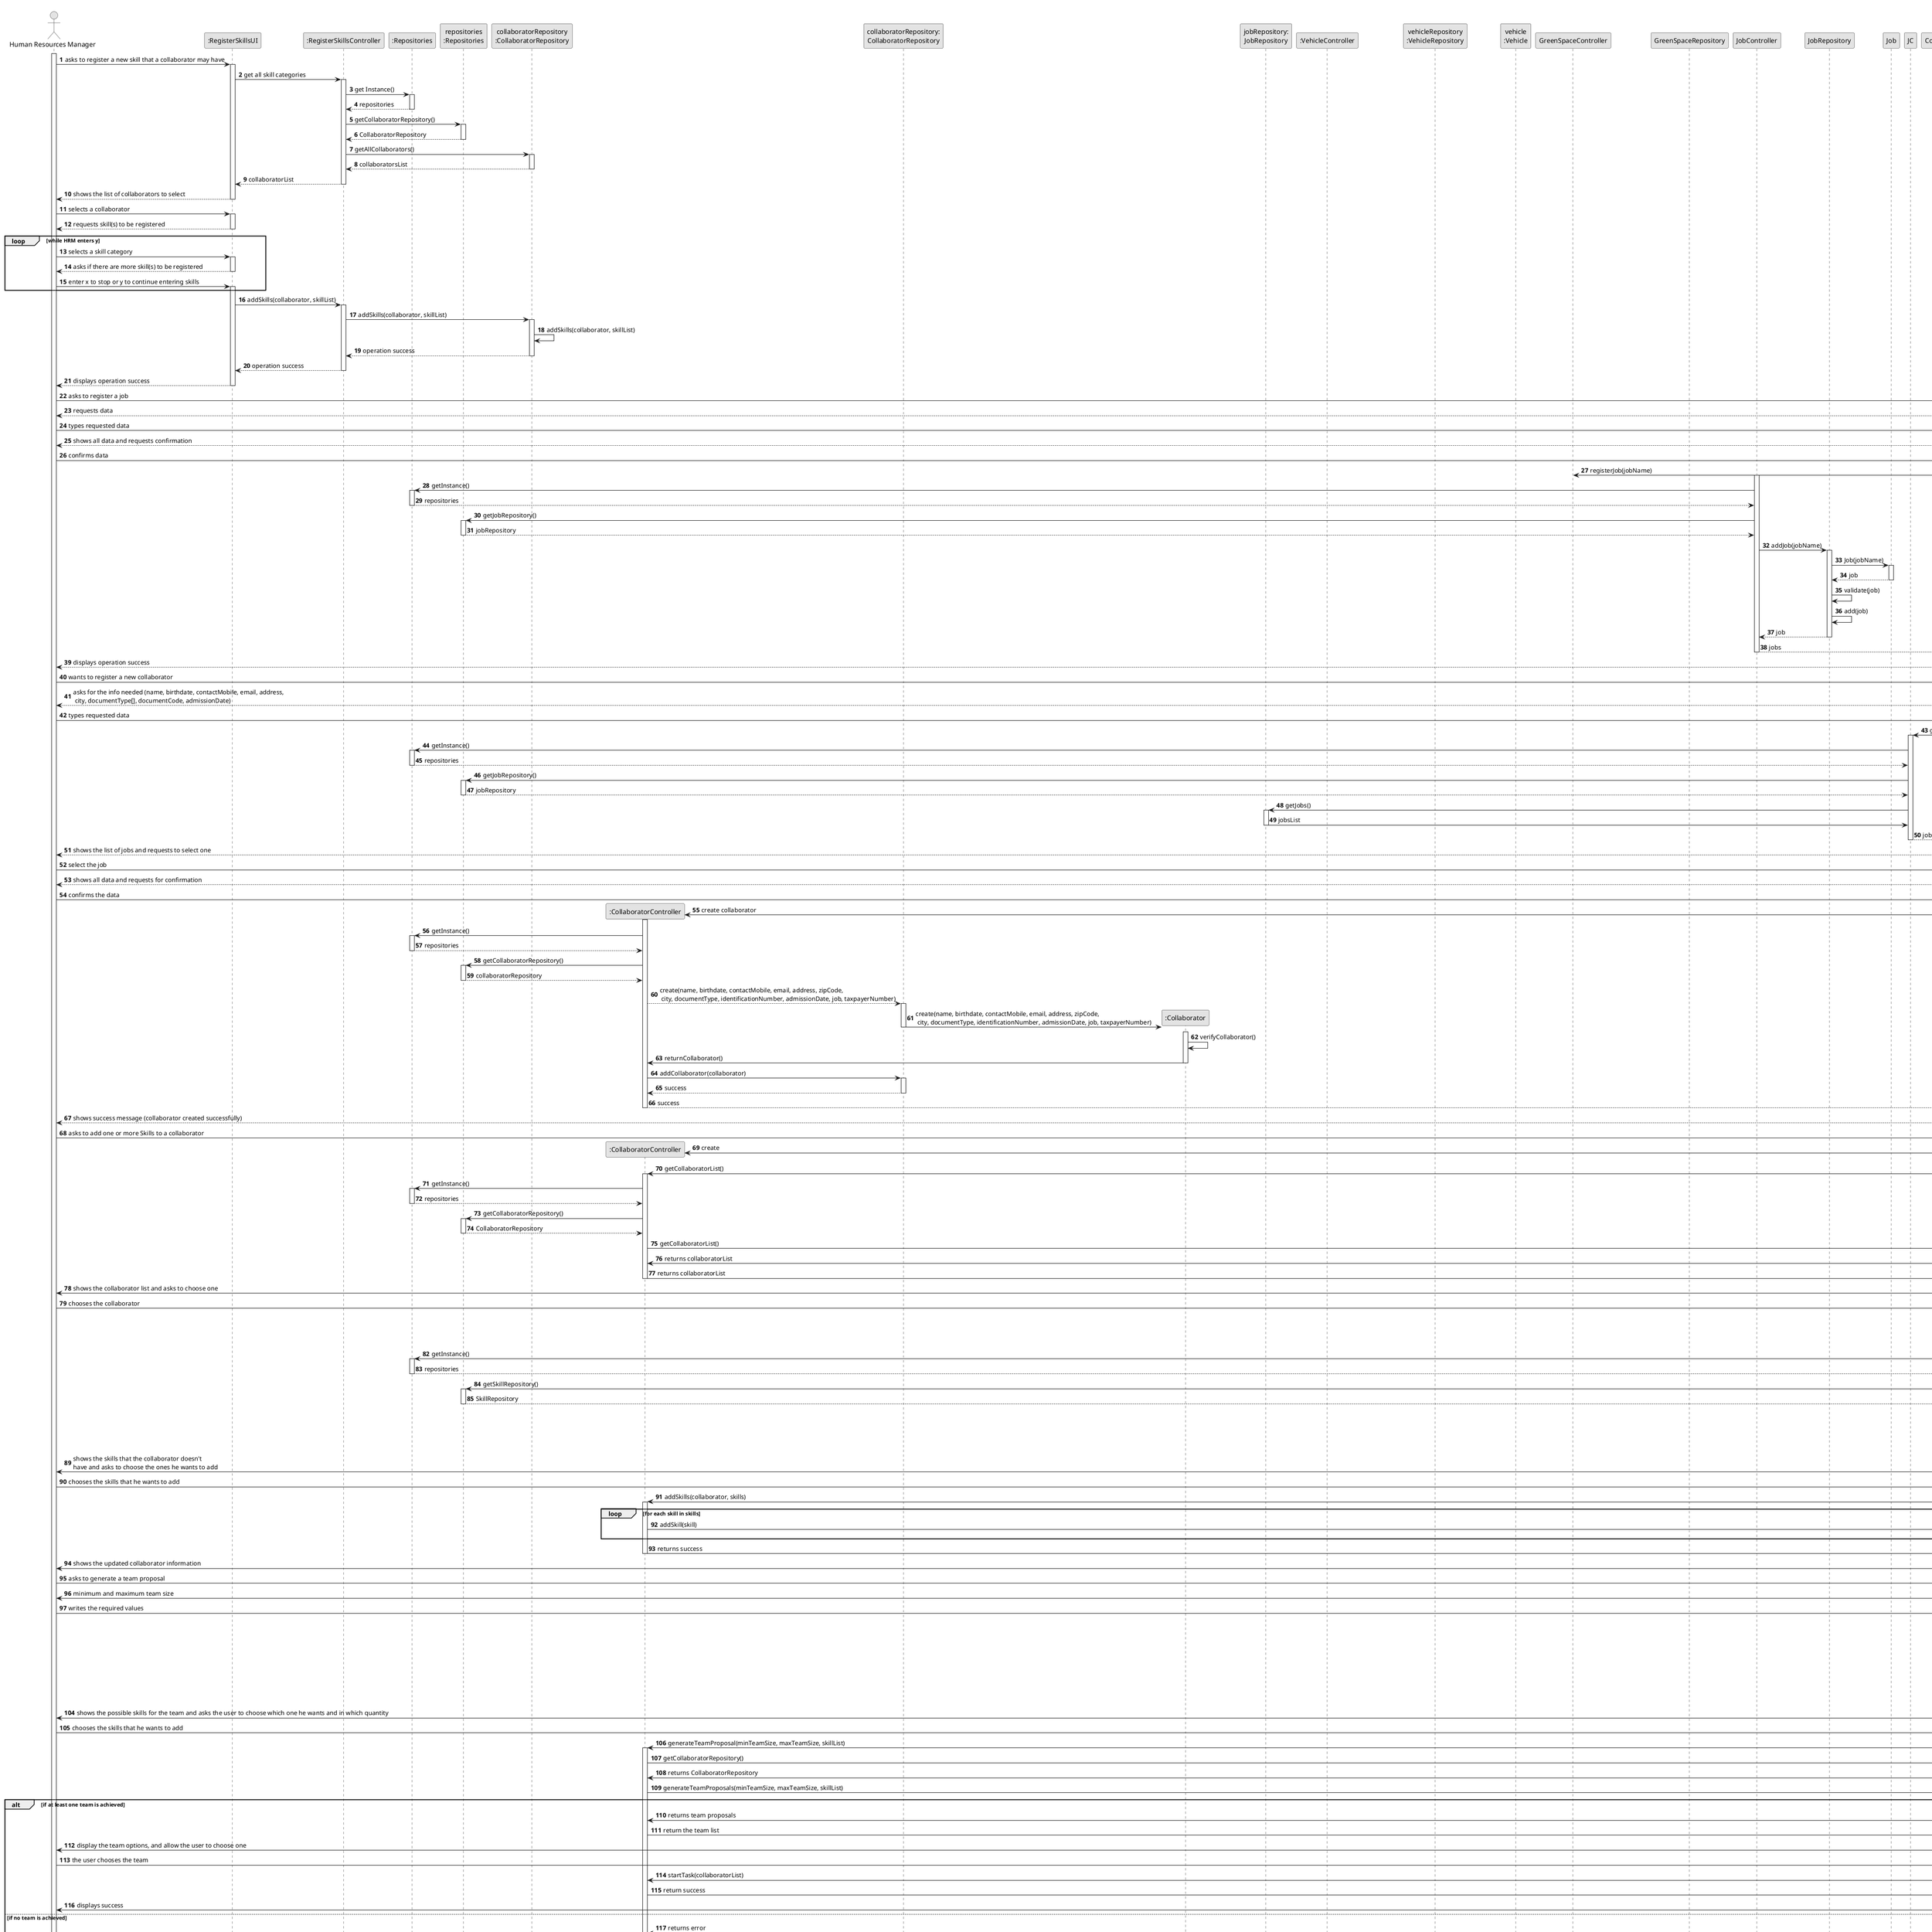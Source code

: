 @startuml
'https://plantuml.com/sequence-diagram
skinparam monochrome true
skinparam packageStyle rectangle
skinparam shadowing false

autonumber

'hide footbox
actor "Human Resources Manager" as HRM
participant ":RegisterSkillsUI" as RSUI
participant ":RegisterSkillsController" as RSC
participant ":Repositories" as RepositorySingleton
participant "repositories\n:Repositories" as PLAT
participant "collaboratorRepository\n:CollaboratorRepository" as TCR
participant ":RegisterCollaboratorUI" as UI
participant ":CollaboratorController" as CollaboratorController
participant "collaboratorRepository:\nCollaboratorRepository" as CLBREP
participant ":Collaborator" as CLB
participant "jobRepository:\nJobRepository" as jobRepository


participant ":RegisterVehicleUI" as UI
participant ":VehicleController" as VehicleController
participant "vehicleRepository\n:VehicleRepository" as vehicleRep
participant "vehicle\n:Vehicle" as vehicle
participant "GreenSpaceController" as GreenSpaceController
participant "GreenSpaceRepository" as GreenSpaceRepository



activate HRM
HRM -> RSUI: asks to register a new skill that a collaborator may have
activate RSUI
    RSUI -> RSC: get all skill categories
    activate RSC
        RSC -> RepositorySingleton: get Instance()
        activate RepositorySingleton
        RSC <-- RepositorySingleton: repositories
        deactivate RepositorySingleton
        RSC -> PLAT: getCollaboratorRepository()
        activate PLAT
        RSC <-- PLAT: CollaboratorRepository
        deactivate PLAT
        RSC -> TCR: getAllCollaborators()
        activate TCR
        RSC <-- TCR: collaboratorsList
        deactivate TCR
    RSUI <-- RSC: collaboratorList
    deactivate RSC
HRM <-- RSUI : shows the list of collaborators to select
deactivate RSUI
HRM -> RSUI: selects a collaborator
activate RSUI
RSUI --> HRM: requests skill(s) to be registered

loop while HRM enters y
deactivate RSUI
HRM -> RSUI: selects a skill category
activate RSUI
HRM <-- RSUI: asks if there are more skill(s) to be registered
deactivate RSUI
HRM -> RSUI: enter x to stop or y to continue entering skills
activate RSUI
end
    RSUI -> RSC: addSkills(collaborator, skillList)
    activate RSC
        RSC -> TCR  : addSkills(collaborator, skillList)
        activate TCR
            TCR -> TCR  : addSkills(collaborator, skillList)
            RSC <-- TCR : operation success
        deactivate TCR
        RSUI <-- RSC: operation success
    deactivate RSC
HRM <-- RSUI: displays operation success
deactivate RSUI



    HRM -> UI : asks to register a job
    activate UI



        UI --> HRM : requests data
    deactivate UI



    HRM -> UI : types requested data
    activate UI



        UI --> HRM : shows all data and requests confirmation
    deactivate UI

    HRM -> UI : confirms data
    activate UI
    UI -> GreenSpaceController: registerJob(jobName)
            activate JobController
                JobController -> RepositorySingleton : getInstance()
                activate RepositorySingleton
                    RepositorySingleton --> JobController : repositories
                deactivate RepositorySingleton

                JobController -> PLAT : getJobRepository()
                activate PLAT
                PLAT --> JobController : jobRepository
                deactivate PLAT

                JobController -> JobRepository : addJob(jobName)
                activate JobRepository

                JobRepository -> Job : Job(jobName)
                activate Job
                Job --> JobRepository : job
                deactivate Job

                JobRepository -> JobRepository : validate(job)

                JobRepository -> JobRepository : add(job)


                JobRepository --> JobController : job
                deactivate JobRepository
                JobController --> UI : jobs

            deactivate JobController

        UI --> HRM : displays operation success
    deactivate UI




           HRM -> UI : wants to register a new collaborator
           activate UI

           UI --> HRM : asks for the info needed (name, birthdate, contactMobile, email, address, \n city, documentType[], documentCode, admissionDate)
           deactivate UI

           HRM -> UI : types requested data
           activate UI

           UI -> JC: get job list





           activate JC

               JC -> RepositorySingleton : getInstance()
               activate RepositorySingleton

               RepositorySingleton --> JC : repositories
               deactivate RepositorySingleton

               JC -> PLAT : getJobRepository()
               activate PLAT

               PLAT -->  JC: jobRepository
               deactivate PLAT

               JC -> jobRepository : getJobs()
               activate jobRepository

               jobRepository -> JC : jobsList
               deactivate jobRepository


               JC --> UI : job list

           deactivate JC



           UI --> HRM : shows the list of jobs and requests to select one
           deactivate UI


           HRM -> UI : select the job
           activate UI

           UI --> HRM: shows all data and requests for confirmation
           deactivate UI

           HRM -> UI: confirms the data
           activate UI

           UI -> CollaboratorController** : create collaborator


           activate CollaboratorController

               CollaboratorController -> RepositorySingleton : getInstance()
               activate RepositorySingleton

               RepositorySingleton --> CollaboratorController : repositories
               deactivate RepositorySingleton

               CollaboratorController -> PLAT : getCollaboratorRepository()
               activate PLAT

               PLAT -->  CollaboratorController: collaboratorRepository
               deactivate PLAT

               CollaboratorController --> CLBREP : create(name, birthdate, contactMobile, email, address, zipCode,\n city, documentType, identificationNumber, admissionDate, job, taxpayerNumber)


               activate CLBREP
               CLBREP->CLB** : create(name, birthdate, contactMobile, email, address, zipCode,\n city, documentType, identificationNumber, admissionDate, job, taxpayerNumber)

               deactivate CLBREP


               activate CLB
                       CLB -> CLB : verifyCollaborator()

                       CLB -> CollaboratorController : returnCollaborator()
                   deactivate CLB

                   CollaboratorController -> CLBREP: addCollaborator(collaborator)

                   activate CLBREP

                      CLBREP --> CollaboratorController : success
                   deactivate CLBREP

                   CollaboratorController --> UI : success
           deactivate CollaboratorController

           UI --> HRM : shows success message (collaborator created successfully)
           deactivate UI




    HRM -> UI : asks to add one or more Skills to a collaborator
    activate UI
    UI -> CollaboratorController** : create
       UI -> CollaboratorController: getCollaboratorList()
       activate CollaboratorController
                       CollaboratorController -> RepositorySingleton : getInstance()
                       activate RepositorySingleton

                           RepositorySingleton --> CollaboratorController: repositories
                       deactivate RepositorySingleton

                       CollaboratorController -> PLAT : getCollaboratorRepository()
                       activate PLAT

                           PLAT --> CollaboratorController: CollaboratorRepository
                       deactivate PLAT



                       CollaboratorController -> CollaboratorRepository : getCollaboratorList()
                       activate CollaboratorRepository

                    CollaboratorRepository -> CollaboratorController: returns collaboratorList
                deactivate CollaboratorRepository
           CollaboratorController -> UI: returns collaboratorList
       deactivate CollaboratorController
       UI -> HRM: shows the collaborator list and asks to choose one
    deactivate UI
    HRM -> UI : chooses the collaborator

    activate UI
        UI -> SkillCTRL** : create
        UI -> SkillCTRL : getSkills()
        activate SkillCTRL
        SkillCTRL -> RepositorySingleton : getInstance()
             activate RepositorySingleton

                  RepositorySingleton --> SkillCTRL: repositories
             deactivate RepositorySingleton
            SkillCTRL -> PLAT : getSkillRepository()
            activate PLAT
            PLAT --> SkillCTRL: SkillRepository
            deactivate PLAT
            SkillCTRL -> SkillRepository: getSkillsThatTheCollaboratorDoesNotHave(collaborator)
            activate SkillRepository
                SkillRepository -> SkillCTRL: returns skills
            deactivate SkillRepository

            SkillCTRL -> UI: returns skills
            deactivate SkillCTRL

        UI -> HRM: shows the skills that the collaborator doesn't \nhave and asks to choose the ones he wants to add
    deactivate UI
    HRM -> UI: chooses the skills that he wants to add

    activate UI
        UI -> CollaboratorController: addSkills(collaborator, skills)
        activate CollaboratorController
        loop for each skill in skills
            CollaboratorController -> Collaborator** : addSkill(skill)
        end
        CollaboratorController -> UI: returns success
    deactivate CollaboratorController
    UI -> HRM: shows the updated collaborator information
    deactivate UI


    HRM -> UI : asks to generate a team proposal
    activate UI
        UI -> HRM: minimum and maximum team size
    deactivate UI
    HRM -> UI : writes the required values

    activate UI
        UI -> SkillCTRL: getSkillList()
        activate SkillCTRL
            SkillCTRL -> Repos: getSkillRepository()
            activate Repos
                Repos -> SkillCTRL: returns SkillRepository
            deactivate Repos
            SkillCTRL -> SkillRepository: getSkills()
            activate SkillRepository
                SkillRepository -> SkillCTRL: returns skills
            deactivate SkillRepository
            SkillCTRL -> UI: returns skills
        deactivate SkillCTRL

        UI -> HRM: shows the possible skills for the team and asks the user to choose which one he wants and in which quantity
    deactivate UI
    HRM -> UI: chooses the skills that he wants to add

    activate UI
        UI -> CollaboratorController: generateTeamProposal(minTeamSize, maxTeamSize, skillList)
        activate CollaboratorController
            CollaboratorController -> Repos: getCollaboratorRepository()
            activate Repos
                Repos -> CollaboratorController: returns CollaboratorRepository
            deactivate Repos
            CollaboratorController -> CollaboratorRepository: generateTeamProposals(minTeamSize, maxTeamSize, skillList)
            activate CollaboratorRepository
               alt if at least one team is achieved
                CollaboratorRepository -> CollaboratorController: returns team proposals
                    CollaboratorController -> UI: return the team list
                    UI -> HRM: display the team options, and allow the user to choose one
                    HRM -> UI:  the user chooses the team
                    UI -> CollaboratorController: startTask(collaboratorList)
                    CollaboratorController -> UI: return success
                    UI -> HRM: displays success
               else if no team is achieved
                    CollaboratorRepository -> CollaboratorController: returns error
            deactivate CollaboratorRepository
                    CollaboratorController -> UI: return error that no team was possible
                    UI -> HRM: display the error
                end
        deactivate CollaboratorController
    deactivate UI
deactivate HRM


actor "Fleet Manager (FM)" as FM

activate FM

        FM -> UI : requests to register a new vehicleRep
        activate UI

        UI --> FM : asks for vehicle plate

        deactivate UI
        FM -> UI : types vehicle plate
        activate UI
        UI -> UI : validates vehicle plate
'            UI --> ADM : requests data (reference, description,  informal \n description, technical description, duration, cost)
            UI -> VehicleController : getVehicleByPlate(plate)
            activate VehicleController
           VehicleController ->RepositorySingleton : getInstance()
                                        activate RepositorySingleton

                                            RepositorySingleton --> VehicleController: repositories
                                        deactivate RepositorySingleton

                                       VehicleController ->PLAT : getVehicleRepository()
                                        activate PLAT

                                            PLAT -> VehicleController : vehicleRepository
                                        deactivate PLAT
           VehicleController ->vehicleRep : getVehicleByPlate(plate)
            activate vehicleRep

            vehicleRep --> VehicleController : vehicle
            deactivate vehicleRep
            VehicleController --> UI : vehicle
            deactivate VehicleController
        alt vehicle != null
        UI --> FM : informs that vehicle already exists
        else vehicle == null
        UI --> FM : asks for vehicle info (tare weight, gross weight, current Km, \nregister date, acquisition date, maintenance frequency)
        deactivate UI
        FM -> UI : types vehicle info
        activate UI
        UI -> UI : validates vehicle info
        UI -> VehicleController : getVehicleBrandsList()
        activate VehicleController
       VehicleController ->RepositorySingleton : getInstance()
                                    activate RepositorySingleton

                                        RepositorySingleton --> VehicleController: repositories
                                    deactivate RepositorySingleton

                                   VehicleController ->PLAT : getVehicleRepository()
                                    activate PLAT

                                        PLAT -> VehicleController : vehicleRepository
                                    deactivate PLAT
       VehicleController ->vehicleRep : getVehicleBrandsList()
        activate vehicleRep

        vehicleRep --> VehicleController : brandsList
        deactivate vehicleRep
        VehicleController --> UI : brandsList
        deactivate VehicleController
        UI --> FM : asks to select brand
        deactivate UI
        FM -> UI : selects brand
        activate UI
        UI -> VehicleController : getVehicleModelsList(brand)
        activate VehicleController
       VehicleController ->RepositorySingleton : getInstance()
                                    activate RepositorySingleton

                                        RepositorySingleton --> VehicleController: repositories
                                    deactivate RepositorySingleton

                                   VehicleController ->PLAT : getVehicleRepository()
                                    activate PLAT

                                        PLAT -> VehicleController : vehicleRepository
                                    deactivate PLAT
       VehicleController ->vehicleRep : getVehicleModelsList(brand)
        activate vehicleRep
        vehicleRep --> VehicleController : modelsList
        deactivate vehicleRep
        VehicleController --> UI : modelsList
        deactivate VehicleController
        UI --> FM : asks to select model
        deactivate UI
        FM -> UI : selects model
        activate UI
        UI -> VehicleController : getVehicleTypesList(model)
        activate VehicleController
       VehicleController ->RepositorySingleton : getInstance()
                                    activate RepositorySingleton

                                        RepositorySingleton --> VehicleController: repositories
                                    deactivate RepositorySingleton

                                   VehicleController ->PLAT : getVehicleRepository()
                                    activate PLAT

                                        PLAT -> VehicleController : vehicleRepository
                                    deactivate PLAT
       VehicleController ->vehicleRep : getVehicleTypesList(model)
        activate vehicleRep
        vehicleRep --> VehicleController : typesList
        deactivate vehicleRep
        VehicleController --> UI : typesList
        deactivate VehicleController
        UI --> FM : asks to select type
        deactivate UI
        FM -> UI : selects type
        activate UI
        UI --> FM : shows all data and requests confirmation
        deactivate UI
        FM -> UI : confirms data
        activate UI
        UI --> VehicleController : saveNewVehicle(tareWeight, grossWeight, currentKm, \nregisterDate, acquisitionDate, maintenanceFrequency, \nplate, brand, model, type)
        activate VehicleController
        VehicleController --> vehicle : createNewVehicle(tareWeight, grossWeight, currentKm, \nregisterDate, acquisitionDate, maintenanceFrequency, \nplate, brand, model, type)
        activate vehicle
        vehicle --> VehicleController : vehicle
        deactivate vehicle
       VehicleController ->RepositorySingleton : getInstance()
                                    activate RepositorySingleton

                                        RepositorySingleton --> VehicleController: repositories
                                    deactivate RepositorySingleton

                                   VehicleController ->PLAT : getVehicleRepository()
                                    activate PLAT

                                        PLAT -> VehicleController : vehicleRepository
                                    deactivate PLAT
        VehicleController --> vehicleRep : storeVehicle(vehicle)
        activate vehicleRep
        vehicleRep --> VehicleController : success
        deactivate vehicleRep
        VehicleController --> UI : success
        deactivate VehicleController
        UI --> FM : informs that vehicle was registered
        deactivate UI
end


    FM -> UI : requests to list VehicleController needing maintenance
    activate UI

        UI -> VehicleController : getVehiclesList()
        activate VehicleController

       VehicleController ->RepositorySingleton : getInstance()
        activate RepositorySingleton

            RepositorySingleton --> VehicleController: repositories
        deactivate RepositorySingleton

       VehicleController ->PLAT : getVehicleRepository()
        activate PLAT

            PLAT --> VehicleController: VehicleRepository
        deactivate PLAT



           VehicleController ->VehicleRepository : getVehiclesList()
            activate VehicleRepository

                VehicleRepository --> VehicleController : vehicleList
            deactivate VehicleRepository

            VehicleController --> UI : vehicleList
            deactivate VehicleController

            UI --> FM : displays vehicle List
            deactivate UI

            FM -> UI : Chooses vehicle
            activate UI

            UI -> VehicleController : vehicle
            activate VehicleController

            VehicleController --> UI : requests data(date, current Km)
            deactivate VehicleController

            UI --> FM : requests data (date, current Km)
            deactivate

            FM -> UI : Types data (date, current Km)
            activate UI

            UI -> VehicleController : register maintenance
            activate VehicleController

              VehicleController ->PLAT : getMaintenanceRepository()
                        activate PLAT

                        PLAT --> VehicleController : MaintenanceRepository
                        deactivate


           VehicleController ->VehicleRepository : register maintenance
            activate VehicleRepository

            activate VehicleRepository

               VehicleRepository -> VehicleRepository : verifyFilled(maintenance)
               VehicleRepository -> VehicleRepository : verifySpecialCharacters(maintenance)

               deactivate
               VehicleRepository --> VehicleController : maintenance
               deactivate
               VehicleController --> UI : maintenance
               deactivate
               UI --> FM : Displays maintenance data
               UI --> FM : requests confirmation
               deactivate
               FM -> UI : confirms data
               activate UI

               UI -> VehicleController : confirmation
               activate VehicleController

               VehicleController --> UI : operation success
               deactivate
               UI -> FM : displays operation success
               deactivate


    FM -> UI :requests to list VehicleController needing maintenance
    activate UI



        UI -> VehicleController : getVehiclesList()
        activate VehicleController

        VehicleController ->RepositorySingleton : getInstance()
        activate RepositorySingleton

            RepositorySingleton --> VehicleController: repositories
        deactivate RepositorySingleton

       VehicleController ->PLAT : getVehicleRepository()
        activate PLAT

            PLAT --> VehicleController: VehicleRepository
        deactivate PLAT


           VehicleController ->VehicleRepository : getVehiclesNeedingMaintenance()
            activate VehicleRepository

                VehicleRepository --> VehicleController : vehicleList
            deactivate VehicleRepository

           VehicleController ->VehicleRepository : getMaintenanceList(vehicleList)

            activate VehicleRepository

                VehicleRepository --> VehicleController : maintenanceList
            deactivate VehicleRepository

       VehicleController ->UI: maintenanceList
        deactivate VehicleController


        UI --> FM : shows list
    deactivate UI

    deactivate FM

actor "Green Space Manager \nGSM)" as GSM

activate GSM

GSM -> UI : requests to register a new green space
activate UI
loop while data is not valid
UI --> GSM : requests green space name, city, street address and zip code
deactivate UI
GSM -> UI : types green space name, city, street address and zip code
activate UI
UI -> UI: validates data
end
UI -> Address : createAddress(city, street address, zip code)
activate Address
Address --> UI : address
deactivate Address
deactivate GreenSpaceController
UI -> GreenSpaceController: getGreenSpace(name, address)
activate GreenSpaceController
GreenSpaceController -> RepositorySingleton : getInstance()
                                        activate RepositorySingleton

                                            RepositorySingleton --> GreenSpaceController: repositories
                                        deactivate RepositorySingleton

                                        GreenSpaceController -> PLAT : getGreenSpaceRepository()
                                        activate PLAT

                                            PLAT --> GreenSpaceController : greenSpaceRepository
                                        deactivate PLAT
GreenSpaceController -> GreenSpaceRepository: getGreenSpace(name, address)
activate GreenSpaceRepository
GreenSpaceRepository --> GreenSpaceController: greenSpace
deactivate GreenSpaceRepository
GreenSpaceController --> UI: greenSpace
deactivate GreenSpaceController
alt green space != null
    UI --> GSM : notifies that green space already exists
    else green space == null
    loop while data is not valid
    UI --> GSM : requests green space area

deactivate UI
    GSM -> UI : types requested data
    activate UI
    UI -> UI: validates data
    end
    UI -> GreenSpaceController: getGreenSpaceType()
    activate GreenSpaceController
    GreenSpaceController -> RepositorySingleton : getInstance()
                                            activate RepositorySingleton

                                                RepositorySingleton --> GreenSpaceController: repositories
                                            deactivate RepositorySingleton

                                            GreenSpaceController -> PLAT : getGreenSpaceRepository()
                                            activate PLAT

                                                PLAT --> GreenSpaceController : greenSpaceRepository
                                            deactivate PLAT
    GreenSpaceController -> GreenSpaceRepository: getGreenSpaceType()
    activate GreenSpaceRepository
    GreenSpaceRepository --> GreenSpaceController: typeList
    deactivate GreenSpaceRepository
    GreenSpaceController --> UI: typeList
    deactivate GreenSpaceController
    UI --> GSM : asks to select type
    deactivate UI
    GSM -> UI : selects type
    activate UI
    UI --> GSM : shows all data and requests confirmation
    deactivate UI
deactivate UI
    GSM -> UI : confirms data
    activate UI
    UI -> GSM: saveNewGreenSpace(name, address, area, type)
    activate GSM
   GSM --> UI :greenSpace
   deactivate GSM
   UI -> GreenSpaceController: storeGreenSpace(greenSpace)
   activate GreenSpaceController
   GreenSpaceController -> RepositorySingleton : getInstance()
                                               activate RepositorySingleton

                                                   RepositorySingleton --> GreenSpaceController: repositories
                                               deactivate RepositorySingleton

                                               GreenSpaceController -> PLAT : getGreenSpaceRepository()
                                               activate PLAT

                                                   PLAT --> GreenSpaceController : greenSpaceRepository
                                               deactivate PLAT
   GreenSpaceController -> GreenSpaceRepository: storeGreenSpace(greenSpace)
   activate GreenSpaceRepository
   GreenSpaceRepository --> GreenSpaceController: success
   deactivate GreenSpaceRepository
   GreenSpaceController --> UI : success
   deactivate GreenSpaceController
    UI --> GSM: notifies successful green space registration
deactivate UI
end



participant ":ToDoListGUI" as UI
participant ":ToDoListController" as ToDoListController
participant "ToDoList" as ToDoList


    GSM -> UI : asks to add a new entry to the To-Do List
    activate UI

        UI -> GreenSpaceController : getGreenSpaces()
        activate GreenSpaceController

            GreenSpaceController -> RepositorySingleton : getInstance()
            activate RepositorySingleton

                RepositorySingleton --> GreenSpaceController : repositories
            deactivate RepositorySingleton

            GreenSpaceController -> PLAT : getGreenSpaceRepository()
            activate PLAT

                PLAT --> GreenSpaceController : greenSpaceRepository
            deactivate PLAT

            GreenSpaceController -> GreenSpaceRepository : getGreenSpaces()
            activate GreenSpaceRepository

                GreenSpaceRepository --> GreenSpaceController : greenSpaces
            deactivate GreenSpaceRepository


            GreenSpaceController --> UI : greenSpaces
        deactivate GreenSpaceController

        UI --> GSM : displays a list of green spaces
    deactivate UI

    GSM -> UI : selects a green space
    activate UI

    UI --> GSM :  requests data (i.e. title, description, state, \nduration, degree of urgency)
    deactivate UI

    GSM -> UI : types requested data
    activate UI

        UI -> ToDoListController** : create

        UI -> ToDoListController : createToDoList(title, description, degreeOfUrgency, \nexpectedDuration, status)
        activate ToDoListController

            ToDoListController -> RepositorySingleton : getInstance()
                       activate RepositorySingleton

                           RepositorySingleton --> ToDoListController : repositories
                       deactivate RepositorySingleton

                       ToDoListController -> ToDoList : getToDoList()
                       activate ToDoList

                           ToDoList --> ToDoListController : toDoList
                       deactivate ToDoList

                       ToDoListController -> ToDoList : addToDoListEntry()
                       activate ToDoList

                       ToDoList -> ToDoList : validateEntry()

                           ToDoList --> ToDoListController : toDoEntry
                       deactivate ToDoList


                       ToDoListController --> UI : toDoEntry
                   deactivate ToDoListController

               UI --> GSM : displays operation success
                deactivate UI


    deactivate UI

 participant ":AddEntryToDoListGUI" as UI
 participant ":AgendaController" as AgendaController
 participant "Agenda:\Agenda" as Agenda



     GSM -> UI : asks to add an entry to the ToDoList
     activate UI

                UI -> ToDoListController** : create
                UI -> ToDoListController : addEntry()
                activate ToDoListController
                ToDoListController -> RepositorySingleton : getInstance()
                     activate RepositorySingleton

                          RepositorySingleton --> ToDoListController: repositories
                     deactivate RepositorySingleton
                    ToDoListController -> PLAT : getSkillRepository()
                    activate PLAT
                    PLAT --> ToDoListController: ToDoList
                    deactivate PLAT
                    ToDoListController -> ToDoList: getEntries()
                    activate ToDoList
                        ToDoList -> ToDoListController: return entries
                    deactivate ToDoList

                    ToDoListController -> UI: return entries
                    deactivate ToDoListController

                 UI -> GSM: asks to choose the entry to add
            deactivate UI

               GSM -> UI : chooses the entry
                 activate UI
                 UI -> GSM: Asks for the start date,\n and end date or duration
             deactivate UI

             GSM -> UI : enters the start date,\n and end date or duration
             activate UI

        UI -> AgendaController: create
        UI -> AgendaController : addEntry()
        activate AgendaController
                        AgendaController -> RepositorySingleton : getInstance()
                        activate RepositorySingleton

                            RepositorySingleton --> AgendaController: repositories
                        deactivate RepositorySingleton

                        AgendaController -> PLAT : getAgenda()
                        activate PLAT

                            PLAT --> AgendaController: Agenda
                        deactivate PLAT



                        AgendaController -> Agenda : addEntry(entry)
                        activate Agenda

                     Agenda -> AgendaController: returns success
                 deactivate Agenda
            AgendaController -> UI: returns success
        deactivate AgendaController
        UI -> GSM: displays success
     deactivate UI






participant ":AssignTeamToAgendaEntryGUI" as UI
participant ":TeamController" as TeamController
participant "TeamRepository:\nTeamRepository" as TeamRepository



    GSM -> UI : asks to assign a team to an Agenda entry
    activate UI
    UI -> AgendaController** : create
       UI -> AgendaController: getCollaboratorList()
       activate AgendaController
                       AgendaController -> RepositorySingleton : getInstance()
                       activate RepositorySingleton

                           RepositorySingleton --> AgendaController: repositories
                       deactivate RepositorySingleton

                       AgendaController -> PLAT : getAgenda()
                       activate PLAT

                           PLAT --> AgendaController: Agenda
                       deactivate PLAT



                       AgendaController -> Agenda : getEntries()
                       activate Agenda

                    Agenda -> AgendaController: returns entry list
                deactivate Agenda
           AgendaController -> UI: returns entry list
       deactivate AgendaController
       UI -> GSM: shows the entry list and asks to choose one
    deactivate UI
    GSM -> UI : chooses the entry

    activate UI
        UI -> TeamController** : create
        UI -> TeamController : getTeams()
        activate TeamController
        TeamController -> RepositorySingleton : getInstance()
             activate RepositorySingleton

                  RepositorySingleton --> TeamController: repositories
             deactivate RepositorySingleton
            TeamController -> PLAT : getTeamRepository()
            activate PLAT
            PLAT --> TeamController: TeamRepository
            deactivate PLAT
            TeamController -> TeamRepository: getTeams()
            activate TeamRepository
                TeamRepository -> TeamController: returns teams
            deactivate TeamRepository

            TeamController -> UI: returns teams
            deactivate TeamController
            UI -> AgendaController: getAvailableTeams(entry, teams)

            activate AgendaController
                AgendaController -> Agenda : getAvailableTeams(entry, teams)
                activate Agenda
                    Agenda -> AgendaController: returns available teams
                deactivate Agenda
            AgendaController -> UI: returns available teams
            deactivate AgendaController
        UI -> GSM: shows the available teams and asks to choose one

    deactivate UI
    GSM -> UI : chooses the team
    activate UI
    UI -> AgendaController : assignTeam(entry, team)
    activate AgendaController
        AgendaController -> Agenda : assignTeam(entry, team)
        activate Agenda
            Agenda -> AgendaController: returns success
        deactivate Agenda
    AgendaController -> UI: returns success
    deactivate AgendaController
    UI -> GSM: shows success message
deactivate UI



participant ":PostponeEntryGUI" as UI
participant ":AgendaController" as AgendaController


    GSM -> UI : asks to postpone an entry in the Agenda
    activate UI

        UI -> AgendaController : getAgendaEntries()
        activate AgendaController

            AgendaController -> RepositorySingleton : getInstance()
            activate RepositorySingleton

                RepositorySingleton --> AgendaController: repositories
            deactivate RepositorySingleton

            AgendaController -> PLAT : getAgenda()
            activate PLAT

                PLAT --> AgendaController : Agenda
            deactivate PLAT

             AgendaController -> Agenda : getEntries()
                activate Agenda

            Agenda --> AgendaController : entries
                deactivate Agenda

            AgendaController --> UI : entryList
        deactivate AgendaController

        UI --> GSM : shows the list of entries and asks to select one
    deactivate UI

    GSM -> UI : selects an entry and provides a new date
    activate UI

        UI -> AgendaController : postponeEntry(selectedEntry, newDate)
        activate AgendaController

            AgendaController -> PLAT : updateEntryDateAndStatus(updatedEntry, newDate)
            activate PLAT

                PLAT --> AgendaController : success/failure
            deactivate PLAT

            AgendaController --> UI : displays message of (in)success
        deactivate AgendaController

        UI --> GSM : displays message of (in)success
    deactivate UI






participant "CancelGUI" as UI


    GSM -> UI : asks to cancel an entry in the Agenda
    activate UI
    UI -> AgendaController : getAgendaEntries()
    activate AgendaController

    AgendaController -> RepositorySingleton : getInstance()
    activate RepositorySingleton
    RepositorySingleton --> AgendaController : repositories
    deactivate RepositorySingleton
    AgendaController -> PLAT : getAgenda()
    activate PLAT
    PLAT --> AgendaController : Agenda
    deactivate PLAT
    AgendaController -> Agenda : getEntries()
    activate Agenda

    Agenda --> AgendaController : entries
    deactivate Agenda

    AgendaController --> UI : entrylist
    deactivate AgendaController

    UI --> GSM : shows data and requests selected data (agendaEntry)
    deactivate UI

    GSM -> UI : selects requested data (agendaEntry)
    activate UI

    UI --> GSM : requests confirmation
    deactivate UI

    GSM -> UI : confirms data
    activate UI
    UI -> AgendaController : cancelAgendaEntry(agendaEntry)
    activate AgendaController
        AgendaController -> Agenda : cancelEntry(agendaEntry)
        activate Agenda

        Agenda -> AgendaEntry : setNewEntryState()
        activate AgendaEntry

        AgendaEntry --> Agenda : true/false
        deactivate AgendaEntry

        Agenda --> AgendaController : true/false
        deactivate Agenda
        AgendaController --> UI : true/false
        deactivate AgendaController

        UI --> GSM : displays operation success
        deactivate UI







GSM -> UI : requests to assign one vehicle to an entry
activate UI
UI -> agendaController : getAgendaEntries()
activate agendaController
    agendaController -> RepositorySingleton : getInstance()
                                        activate RepositorySingleton

                                            RepositorySingleton --> agendaController: repositories
                                        deactivate RepositorySingleton
    agendaController -> PLAT : getAgenda()
    activate PLAT
    PLAT --> agendaController : Agenda
    deactivate PLAT
                                        agendaController -> Agenda : getAgendaEntries()
                                        activate Agenda

                                            Agenda --> agendaController : Agenda entries
                                        deactivate Agenda
agendaController --> UI : Agenda entries
deactivate agendaController
UI --> GSM : requests to select the entry
deactivate UI
GSM -> UI : selects the entry
activate UI
UI -> VehicleController : getVehicles()
activate VehicleController
VehicleController -> RepositorySingleton : getInstance()
                                        activate RepositorySingleton

                                            RepositorySingleton --> VehicleController: repositories
                                        deactivate RepositorySingleton
    VehicleController -> PLAT : getVehicleRepository()
    activate PLAT
    PLAT --> VehicleController : vehicleRepository
    deactivate PLAT

                                        VehicleController -> VehicleController : getVehicles()
                                        activate VehicleController

                                            VehicleController --> VehicleController : VehicleController list
                                        deactivate VehicleController
VehicleController --> UI : VehicleController list
deactivate VehicleController
UI --> GSM : requests to select the vehicle the user wants to add
deactivate UI
    GSM -> UI : selects the vehicle
   activate UI
       UI --> GSM : shows all data and requests confirmation
       deactivate UI

   deactivate UI
       GSM -> UI : confirms data
       activate UI
       UI -> agendaController : addVehicleToAgendaEntry(vehicle, entry)
       activate agendaController
       agendaController -> Agenda : addVehicleToAgendaEntry(vehicle, entry)
       activate Agenda
         Agenda --> agendaController : success
         deactivate Agenda
         agendaController --> UI : success
         deactivate agendaController
       UI --> GSM: notifies successful vehicle registration
   deactivate UI




       participant ":AddVehicleToAgendaEntryUI" as UI



       GSM -> UI : requests to assign one vehicle to an entry
       activate UI
       UI -> agendaController : getAgendaEntries()
       activate agendaController
           agendaController -> RepositorySingleton : getInstance()
                                               activate RepositorySingleton

                                                   RepositorySingleton --> agendaController: repositories
                                               deactivate RepositorySingleton
           agendaController -> PLAT : getAgenda()
           activate PLAT
           PLAT --> agendaController : Agenda
           deactivate PLAT
                                               agendaController -> Agenda : getAgendaEntries()
                                               activate Agenda

                                                   Agenda --> agendaController : Agenda entries
                                               deactivate Agenda
       agendaController --> UI : Agenda entries
       deactivate agendaController
       UI --> GSM : requests to select the entry
       deactivate UI
       GSM -> UI : selects the entry
       activate UI
       UI -> VehicleController : getVehicles()
       activate VehicleController
       VehicleController -> RepositorySingleton : getInstance()
                                               activate RepositorySingleton

                                                   RepositorySingleton --> VehicleController: repositories
                                               deactivate RepositorySingleton
           VehicleController -> PLAT : getVehicleRepository()
           activate PLAT
           PLAT --> VehicleController : vehicleRepository
           deactivate PLAT

                                               VehicleController -> VehicleController : getVehicles()
                                               activate VehicleController

                                                   VehicleController --> VehicleController : VehicleController list
                                               deactivate VehicleController
       VehicleController --> UI : VehicleController list
       deactivate VehicleController
       UI --> GSM : requests to select the vehicle the user wants to add
       deactivate UI
           GSM -> UI : selects the vehicle
          activate UI
              UI --> GSM : shows all data and requests confirmation
              deactivate UI

          deactivate UI
              GSM -> UI : confirms data
              activate UI
              UI -> agendaController : addVehicleToAgendaEntry(vehicle, entry)
              activate agendaController
              agendaController -> Agenda : addVehicleToAgendaEntry(vehicle, entry)
              activate Agenda
                Agenda --> agendaController : success
                deactivate Agenda
                agendaController --> UI : success
                deactivate agendaController
              UI --> GSM: notifies successful vehicle registration
          deactivate UI








participant "GreenSpacesGUI" as UI
participant ":ApplicationSession" as AppSession



GSM -> UI : requests to view green spaces
activate UI

UI -> ToDoListController : getGreenSpaces()
activate ToDoListController

ToDoListController -> AppSession : getInstance()
activate AppSession
AppSession --> ToDoListController : session
deactivate AppSession

ToDoListController -> AppSession : getCurrentSession()
activate AppSession
AppSession --> ToDoListController : UserSession
deactivate AppSession

ToDoListController -> GreenSpaceController : getGreenSpacesByUser(UserSession.getUserEmail())
activate GreenSpaceController
GreenSpaceController -> GreenSpaceController : sort()


GreenSpaceController --> ToDoListController : greenSpaces
deactivate GreenSpaceController

ToDoListController --> UI : greenSpaces
deactivate ToDoListController

UI -> GSM : displays green spaces in a list
deactivate UI

deactivate GSM





















































actor "Collaborator" as actorCollaborator
participant ":CompleteTaskStatusUI" as CTSUI

activate actorCollaborator
actorCollaborator -> CTSUI: run()
activate CTSUI
CTSUI -> RepositoriesSingleton: getInstance()
activate RepositoriesSingleton
CTSUI <-- RepositoriesSingleton: instance
deactivate RepositoriesSingleton
CTSUI -> Agenda: getEntries()
activate Agenda
CTSUI <-- Agenda: entries
deactivate Agenda
CTSUI -> CTSUI: showAndSelectIndex(entries, "Select the task that has been completed")
CTSUI -> AgendaEntry: setStatus(Status.DONE)
activate AgendaEntry
CTSUI <-- AgendaEntry: status updated
deactivate AgendaEntry
actorCollaborator <-- CTSUI: "Task status has been updated to DONE."
deactivate CTSUI


@enduml